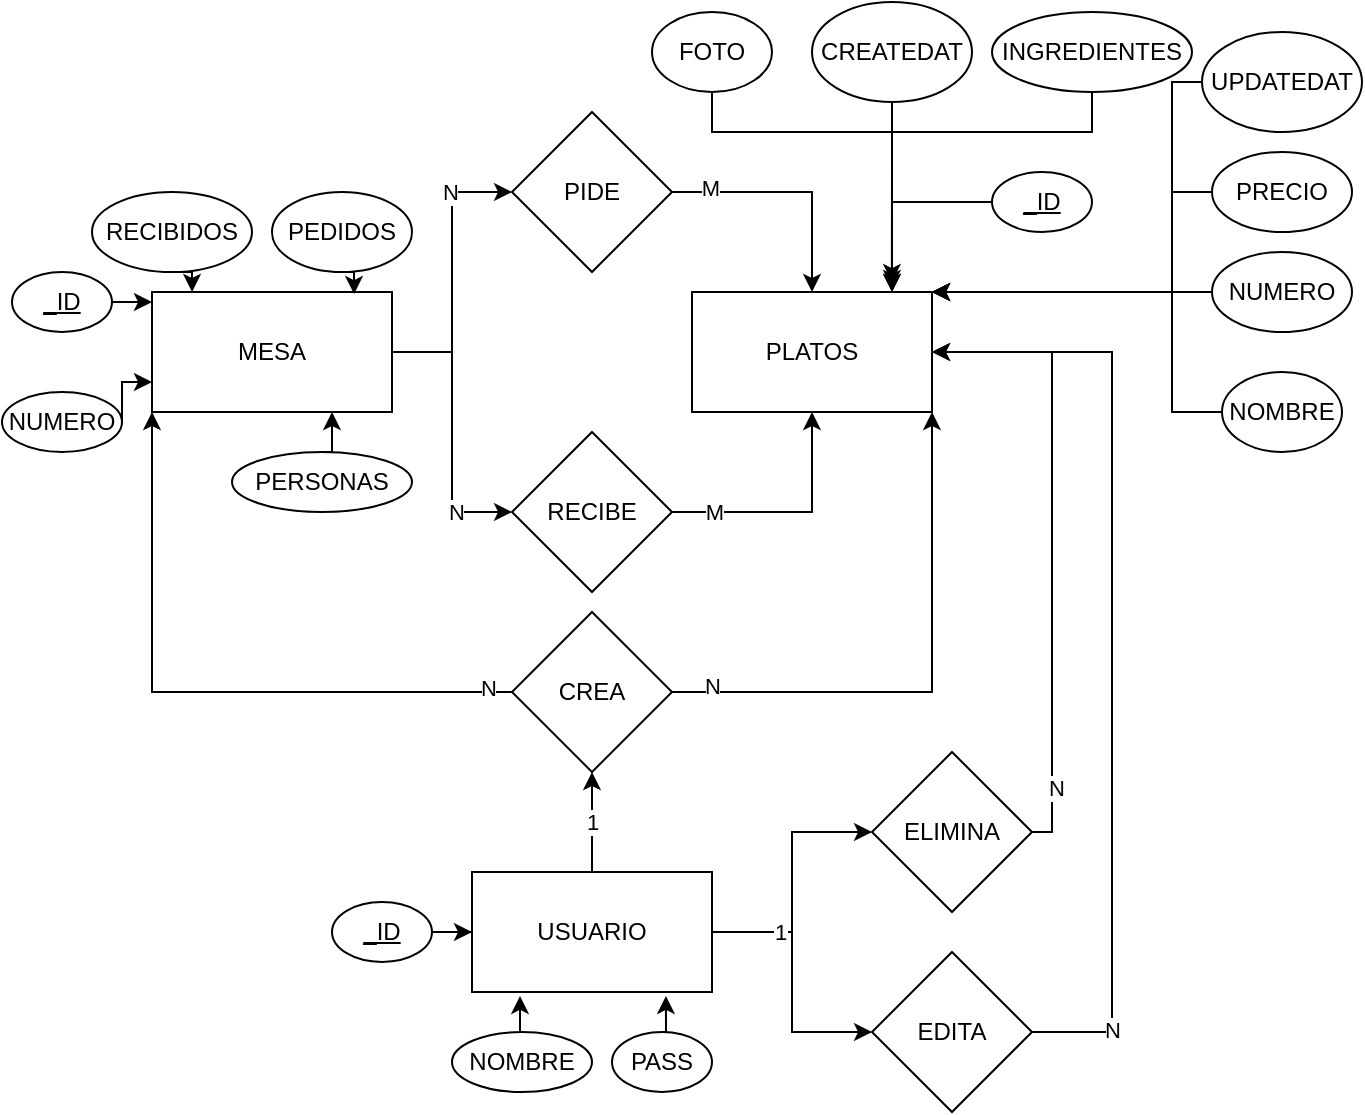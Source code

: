 <mxfile version="21.3.7" type="device">
  <diagram name="Página-1" id="bqLpTnACxUS1h_Y6VDqq">
    <mxGraphModel dx="758" dy="764" grid="0" gridSize="10" guides="0" tooltips="1" connect="1" arrows="1" fold="1" page="1" pageScale="1" pageWidth="827" pageHeight="1169" math="0" shadow="0">
      <root>
        <mxCell id="0" />
        <mxCell id="1" parent="0" />
        <mxCell id="0AhiDIyF9jXENDNeL1R9-10" style="edgeStyle=orthogonalEdgeStyle;rounded=0;orthogonalLoop=1;jettySize=auto;html=1;exitX=1;exitY=0.5;exitDx=0;exitDy=0;entryX=0;entryY=0.5;entryDx=0;entryDy=0;" edge="1" parent="1" source="0AhiDIyF9jXENDNeL1R9-1" target="0AhiDIyF9jXENDNeL1R9-4">
          <mxGeometry relative="1" as="geometry" />
        </mxCell>
        <mxCell id="0AhiDIyF9jXENDNeL1R9-27" value="N" style="edgeLabel;html=1;align=center;verticalAlign=middle;resizable=0;points=[];" vertex="1" connectable="0" parent="0AhiDIyF9jXENDNeL1R9-10">
          <mxGeometry x="0.571" y="-1" relative="1" as="geometry">
            <mxPoint x="-1" y="-1" as="offset" />
          </mxGeometry>
        </mxCell>
        <mxCell id="0AhiDIyF9jXENDNeL1R9-12" style="edgeStyle=orthogonalEdgeStyle;rounded=0;orthogonalLoop=1;jettySize=auto;html=1;entryX=0;entryY=0.5;entryDx=0;entryDy=0;" edge="1" parent="1" source="0AhiDIyF9jXENDNeL1R9-1" target="0AhiDIyF9jXENDNeL1R9-5">
          <mxGeometry relative="1" as="geometry" />
        </mxCell>
        <mxCell id="0AhiDIyF9jXENDNeL1R9-29" value="N" style="edgeLabel;html=1;align=center;verticalAlign=middle;resizable=0;points=[];" vertex="1" connectable="0" parent="0AhiDIyF9jXENDNeL1R9-12">
          <mxGeometry x="0.6" relative="1" as="geometry">
            <mxPoint as="offset" />
          </mxGeometry>
        </mxCell>
        <mxCell id="0AhiDIyF9jXENDNeL1R9-1" value="MESA" style="rounded=0;whiteSpace=wrap;html=1;" vertex="1" parent="1">
          <mxGeometry x="80" y="190" width="120" height="60" as="geometry" />
        </mxCell>
        <mxCell id="0AhiDIyF9jXENDNeL1R9-2" value="PLATOS" style="rounded=0;whiteSpace=wrap;html=1;" vertex="1" parent="1">
          <mxGeometry x="350" y="190" width="120" height="60" as="geometry" />
        </mxCell>
        <mxCell id="0AhiDIyF9jXENDNeL1R9-15" value="1" style="edgeStyle=orthogonalEdgeStyle;rounded=0;orthogonalLoop=1;jettySize=auto;html=1;entryX=0.5;entryY=1;entryDx=0;entryDy=0;" edge="1" parent="1" source="0AhiDIyF9jXENDNeL1R9-3" target="0AhiDIyF9jXENDNeL1R9-14">
          <mxGeometry relative="1" as="geometry" />
        </mxCell>
        <mxCell id="0AhiDIyF9jXENDNeL1R9-20" style="edgeStyle=orthogonalEdgeStyle;rounded=0;orthogonalLoop=1;jettySize=auto;html=1;entryX=0;entryY=0.5;entryDx=0;entryDy=0;" edge="1" parent="1" source="0AhiDIyF9jXENDNeL1R9-3" target="0AhiDIyF9jXENDNeL1R9-19">
          <mxGeometry relative="1" as="geometry" />
        </mxCell>
        <mxCell id="0AhiDIyF9jXENDNeL1R9-21" style="edgeStyle=orthogonalEdgeStyle;rounded=0;orthogonalLoop=1;jettySize=auto;html=1;entryX=0;entryY=0.5;entryDx=0;entryDy=0;" edge="1" parent="1" source="0AhiDIyF9jXENDNeL1R9-3" target="0AhiDIyF9jXENDNeL1R9-18">
          <mxGeometry relative="1" as="geometry" />
        </mxCell>
        <mxCell id="0AhiDIyF9jXENDNeL1R9-33" value="1" style="edgeLabel;html=1;align=center;verticalAlign=middle;resizable=0;points=[];" vertex="1" connectable="0" parent="0AhiDIyF9jXENDNeL1R9-21">
          <mxGeometry x="-0.477" relative="1" as="geometry">
            <mxPoint as="offset" />
          </mxGeometry>
        </mxCell>
        <mxCell id="0AhiDIyF9jXENDNeL1R9-3" value="USUARIO" style="rounded=0;whiteSpace=wrap;html=1;" vertex="1" parent="1">
          <mxGeometry x="240" y="480" width="120" height="60" as="geometry" />
        </mxCell>
        <mxCell id="0AhiDIyF9jXENDNeL1R9-11" style="edgeStyle=orthogonalEdgeStyle;rounded=0;orthogonalLoop=1;jettySize=auto;html=1;exitX=1;exitY=0.5;exitDx=0;exitDy=0;entryX=0.5;entryY=0;entryDx=0;entryDy=0;" edge="1" parent="1" source="0AhiDIyF9jXENDNeL1R9-4" target="0AhiDIyF9jXENDNeL1R9-2">
          <mxGeometry relative="1" as="geometry" />
        </mxCell>
        <mxCell id="0AhiDIyF9jXENDNeL1R9-28" value="M" style="edgeLabel;html=1;align=center;verticalAlign=middle;resizable=0;points=[];" vertex="1" connectable="0" parent="0AhiDIyF9jXENDNeL1R9-11">
          <mxGeometry x="-0.683" y="2" relative="1" as="geometry">
            <mxPoint as="offset" />
          </mxGeometry>
        </mxCell>
        <mxCell id="0AhiDIyF9jXENDNeL1R9-4" value="PIDE" style="rhombus;whiteSpace=wrap;html=1;" vertex="1" parent="1">
          <mxGeometry x="260" y="100" width="80" height="80" as="geometry" />
        </mxCell>
        <mxCell id="0AhiDIyF9jXENDNeL1R9-13" style="edgeStyle=orthogonalEdgeStyle;rounded=0;orthogonalLoop=1;jettySize=auto;html=1;entryX=0.5;entryY=1;entryDx=0;entryDy=0;" edge="1" parent="1" source="0AhiDIyF9jXENDNeL1R9-5" target="0AhiDIyF9jXENDNeL1R9-2">
          <mxGeometry relative="1" as="geometry" />
        </mxCell>
        <mxCell id="0AhiDIyF9jXENDNeL1R9-30" value="M" style="edgeLabel;html=1;align=center;verticalAlign=middle;resizable=0;points=[];" vertex="1" connectable="0" parent="0AhiDIyF9jXENDNeL1R9-13">
          <mxGeometry x="-0.65" relative="1" as="geometry">
            <mxPoint as="offset" />
          </mxGeometry>
        </mxCell>
        <mxCell id="0AhiDIyF9jXENDNeL1R9-5" value="RECIBE" style="rhombus;whiteSpace=wrap;html=1;" vertex="1" parent="1">
          <mxGeometry x="260" y="260" width="80" height="80" as="geometry" />
        </mxCell>
        <mxCell id="0AhiDIyF9jXENDNeL1R9-16" style="edgeStyle=orthogonalEdgeStyle;rounded=0;orthogonalLoop=1;jettySize=auto;html=1;exitX=1;exitY=0.5;exitDx=0;exitDy=0;entryX=1;entryY=1;entryDx=0;entryDy=0;" edge="1" parent="1" source="0AhiDIyF9jXENDNeL1R9-14" target="0AhiDIyF9jXENDNeL1R9-2">
          <mxGeometry relative="1" as="geometry" />
        </mxCell>
        <mxCell id="0AhiDIyF9jXENDNeL1R9-32" value="N" style="edgeLabel;html=1;align=center;verticalAlign=middle;resizable=0;points=[];" vertex="1" connectable="0" parent="0AhiDIyF9jXENDNeL1R9-16">
          <mxGeometry x="-0.852" y="3" relative="1" as="geometry">
            <mxPoint as="offset" />
          </mxGeometry>
        </mxCell>
        <mxCell id="0AhiDIyF9jXENDNeL1R9-17" style="edgeStyle=orthogonalEdgeStyle;rounded=0;orthogonalLoop=1;jettySize=auto;html=1;entryX=0;entryY=1;entryDx=0;entryDy=0;" edge="1" parent="1" source="0AhiDIyF9jXENDNeL1R9-14" target="0AhiDIyF9jXENDNeL1R9-1">
          <mxGeometry relative="1" as="geometry" />
        </mxCell>
        <mxCell id="0AhiDIyF9jXENDNeL1R9-31" value="N" style="edgeLabel;html=1;align=center;verticalAlign=middle;resizable=0;points=[];" vertex="1" connectable="0" parent="0AhiDIyF9jXENDNeL1R9-17">
          <mxGeometry x="-0.925" y="-2" relative="1" as="geometry">
            <mxPoint as="offset" />
          </mxGeometry>
        </mxCell>
        <mxCell id="0AhiDIyF9jXENDNeL1R9-14" value="CREA" style="rhombus;whiteSpace=wrap;html=1;" vertex="1" parent="1">
          <mxGeometry x="260" y="350" width="80" height="80" as="geometry" />
        </mxCell>
        <mxCell id="0AhiDIyF9jXENDNeL1R9-23" style="edgeStyle=orthogonalEdgeStyle;rounded=0;orthogonalLoop=1;jettySize=auto;html=1;entryX=1;entryY=0.5;entryDx=0;entryDy=0;" edge="1" parent="1" source="0AhiDIyF9jXENDNeL1R9-18" target="0AhiDIyF9jXENDNeL1R9-2">
          <mxGeometry relative="1" as="geometry">
            <Array as="points">
              <mxPoint x="560" y="560" />
              <mxPoint x="560" y="220" />
            </Array>
          </mxGeometry>
        </mxCell>
        <mxCell id="0AhiDIyF9jXENDNeL1R9-35" value="N" style="edgeLabel;html=1;align=center;verticalAlign=middle;resizable=0;points=[];" vertex="1" connectable="0" parent="0AhiDIyF9jXENDNeL1R9-23">
          <mxGeometry x="-0.826" relative="1" as="geometry">
            <mxPoint as="offset" />
          </mxGeometry>
        </mxCell>
        <mxCell id="0AhiDIyF9jXENDNeL1R9-18" value="EDITA" style="rhombus;whiteSpace=wrap;html=1;" vertex="1" parent="1">
          <mxGeometry x="440" y="520" width="80" height="80" as="geometry" />
        </mxCell>
        <mxCell id="0AhiDIyF9jXENDNeL1R9-22" style="edgeStyle=orthogonalEdgeStyle;rounded=0;orthogonalLoop=1;jettySize=auto;html=1;entryX=1;entryY=0.5;entryDx=0;entryDy=0;" edge="1" parent="1" source="0AhiDIyF9jXENDNeL1R9-19" target="0AhiDIyF9jXENDNeL1R9-2">
          <mxGeometry relative="1" as="geometry">
            <Array as="points">
              <mxPoint x="530" y="460" />
              <mxPoint x="530" y="220" />
            </Array>
          </mxGeometry>
        </mxCell>
        <mxCell id="0AhiDIyF9jXENDNeL1R9-34" value="N" style="edgeLabel;html=1;align=center;verticalAlign=middle;resizable=0;points=[];" vertex="1" connectable="0" parent="0AhiDIyF9jXENDNeL1R9-22">
          <mxGeometry x="-0.793" y="-2" relative="1" as="geometry">
            <mxPoint as="offset" />
          </mxGeometry>
        </mxCell>
        <mxCell id="0AhiDIyF9jXENDNeL1R9-19" value="ELIMINA" style="rhombus;whiteSpace=wrap;html=1;" vertex="1" parent="1">
          <mxGeometry x="440" y="420" width="80" height="80" as="geometry" />
        </mxCell>
        <mxCell id="0AhiDIyF9jXENDNeL1R9-45" style="edgeStyle=orthogonalEdgeStyle;rounded=0;orthogonalLoop=1;jettySize=auto;html=1;exitX=1;exitY=0.5;exitDx=0;exitDy=0;entryX=0;entryY=0.75;entryDx=0;entryDy=0;" edge="1" parent="1" source="0AhiDIyF9jXENDNeL1R9-36" target="0AhiDIyF9jXENDNeL1R9-1">
          <mxGeometry relative="1" as="geometry">
            <Array as="points">
              <mxPoint x="65" y="235" />
            </Array>
          </mxGeometry>
        </mxCell>
        <mxCell id="0AhiDIyF9jXENDNeL1R9-36" value="NUMERO" style="ellipse;whiteSpace=wrap;html=1;" vertex="1" parent="1">
          <mxGeometry x="5" y="240" width="60" height="30" as="geometry" />
        </mxCell>
        <mxCell id="0AhiDIyF9jXENDNeL1R9-44" style="edgeStyle=orthogonalEdgeStyle;rounded=0;orthogonalLoop=1;jettySize=auto;html=1;exitX=0.5;exitY=0;exitDx=0;exitDy=0;entryX=0.75;entryY=1;entryDx=0;entryDy=0;" edge="1" parent="1" source="0AhiDIyF9jXENDNeL1R9-37" target="0AhiDIyF9jXENDNeL1R9-1">
          <mxGeometry relative="1" as="geometry" />
        </mxCell>
        <mxCell id="0AhiDIyF9jXENDNeL1R9-37" value="PERSONAS" style="ellipse;whiteSpace=wrap;html=1;" vertex="1" parent="1">
          <mxGeometry x="120" y="270" width="90" height="30" as="geometry" />
        </mxCell>
        <mxCell id="0AhiDIyF9jXENDNeL1R9-43" style="edgeStyle=orthogonalEdgeStyle;rounded=0;orthogonalLoop=1;jettySize=auto;html=1;exitX=0.5;exitY=1;exitDx=0;exitDy=0;entryX=0.842;entryY=0.017;entryDx=0;entryDy=0;entryPerimeter=0;" edge="1" parent="1" source="0AhiDIyF9jXENDNeL1R9-38" target="0AhiDIyF9jXENDNeL1R9-1">
          <mxGeometry relative="1" as="geometry" />
        </mxCell>
        <mxCell id="0AhiDIyF9jXENDNeL1R9-38" value="PEDIDOS" style="ellipse;whiteSpace=wrap;html=1;" vertex="1" parent="1">
          <mxGeometry x="140" y="140" width="70" height="40" as="geometry" />
        </mxCell>
        <mxCell id="0AhiDIyF9jXENDNeL1R9-42" style="edgeStyle=orthogonalEdgeStyle;rounded=0;orthogonalLoop=1;jettySize=auto;html=1;exitX=0.5;exitY=1;exitDx=0;exitDy=0;entryX=0.167;entryY=0;entryDx=0;entryDy=0;entryPerimeter=0;" edge="1" parent="1" source="0AhiDIyF9jXENDNeL1R9-39" target="0AhiDIyF9jXENDNeL1R9-1">
          <mxGeometry relative="1" as="geometry" />
        </mxCell>
        <mxCell id="0AhiDIyF9jXENDNeL1R9-39" value="RECIBIDOS" style="ellipse;whiteSpace=wrap;html=1;" vertex="1" parent="1">
          <mxGeometry x="50" y="140" width="80" height="40" as="geometry" />
        </mxCell>
        <mxCell id="0AhiDIyF9jXENDNeL1R9-41" style="edgeStyle=orthogonalEdgeStyle;rounded=0;orthogonalLoop=1;jettySize=auto;html=1;exitX=1;exitY=0.5;exitDx=0;exitDy=0;" edge="1" parent="1" source="0AhiDIyF9jXENDNeL1R9-40">
          <mxGeometry relative="1" as="geometry">
            <mxPoint x="80" y="195" as="targetPoint" />
          </mxGeometry>
        </mxCell>
        <mxCell id="0AhiDIyF9jXENDNeL1R9-40" value="&lt;u&gt;_ID&lt;/u&gt;" style="ellipse;whiteSpace=wrap;html=1;" vertex="1" parent="1">
          <mxGeometry x="10" y="180" width="50" height="30" as="geometry" />
        </mxCell>
        <mxCell id="0AhiDIyF9jXENDNeL1R9-51" style="edgeStyle=orthogonalEdgeStyle;rounded=0;orthogonalLoop=1;jettySize=auto;html=1;entryX=0;entryY=0.5;entryDx=0;entryDy=0;" edge="1" parent="1" source="0AhiDIyF9jXENDNeL1R9-46" target="0AhiDIyF9jXENDNeL1R9-3">
          <mxGeometry relative="1" as="geometry" />
        </mxCell>
        <mxCell id="0AhiDIyF9jXENDNeL1R9-46" value="&lt;u&gt;_ID&lt;/u&gt;" style="ellipse;whiteSpace=wrap;html=1;" vertex="1" parent="1">
          <mxGeometry x="170" y="495" width="50" height="30" as="geometry" />
        </mxCell>
        <mxCell id="0AhiDIyF9jXENDNeL1R9-52" style="edgeStyle=orthogonalEdgeStyle;rounded=0;orthogonalLoop=1;jettySize=auto;html=1;exitX=0.5;exitY=0;exitDx=0;exitDy=0;entryX=0.2;entryY=1.033;entryDx=0;entryDy=0;entryPerimeter=0;" edge="1" parent="1" source="0AhiDIyF9jXENDNeL1R9-47" target="0AhiDIyF9jXENDNeL1R9-3">
          <mxGeometry relative="1" as="geometry" />
        </mxCell>
        <mxCell id="0AhiDIyF9jXENDNeL1R9-47" value="NOMBRE" style="ellipse;whiteSpace=wrap;html=1;" vertex="1" parent="1">
          <mxGeometry x="230" y="560" width="70" height="30" as="geometry" />
        </mxCell>
        <mxCell id="0AhiDIyF9jXENDNeL1R9-54" style="edgeStyle=orthogonalEdgeStyle;rounded=0;orthogonalLoop=1;jettySize=auto;html=1;exitX=0.5;exitY=0;exitDx=0;exitDy=0;entryX=0.808;entryY=1.033;entryDx=0;entryDy=0;entryPerimeter=0;" edge="1" parent="1" source="0AhiDIyF9jXENDNeL1R9-48" target="0AhiDIyF9jXENDNeL1R9-3">
          <mxGeometry relative="1" as="geometry" />
        </mxCell>
        <mxCell id="0AhiDIyF9jXENDNeL1R9-48" value="PASS" style="ellipse;whiteSpace=wrap;html=1;" vertex="1" parent="1">
          <mxGeometry x="310" y="560" width="50" height="30" as="geometry" />
        </mxCell>
        <mxCell id="0AhiDIyF9jXENDNeL1R9-72" style="edgeStyle=orthogonalEdgeStyle;rounded=0;orthogonalLoop=1;jettySize=auto;html=1;entryX=1;entryY=0;entryDx=0;entryDy=0;" edge="1" parent="1" source="0AhiDIyF9jXENDNeL1R9-55" target="0AhiDIyF9jXENDNeL1R9-2">
          <mxGeometry relative="1" as="geometry">
            <Array as="points">
              <mxPoint x="590" y="250" />
              <mxPoint x="590" y="190" />
            </Array>
          </mxGeometry>
        </mxCell>
        <mxCell id="0AhiDIyF9jXENDNeL1R9-55" value="NOMBRE" style="ellipse;whiteSpace=wrap;html=1;" vertex="1" parent="1">
          <mxGeometry x="615" y="230" width="60" height="40" as="geometry" />
        </mxCell>
        <mxCell id="0AhiDIyF9jXENDNeL1R9-63" style="edgeStyle=orthogonalEdgeStyle;rounded=0;orthogonalLoop=1;jettySize=auto;html=1;exitX=0;exitY=0.5;exitDx=0;exitDy=0;entryX=1;entryY=0;entryDx=0;entryDy=0;" edge="1" parent="1" source="0AhiDIyF9jXENDNeL1R9-56" target="0AhiDIyF9jXENDNeL1R9-2">
          <mxGeometry relative="1" as="geometry">
            <Array as="points">
              <mxPoint x="510" y="190" />
              <mxPoint x="510" y="190" />
            </Array>
          </mxGeometry>
        </mxCell>
        <mxCell id="0AhiDIyF9jXENDNeL1R9-56" value="NUMERO" style="ellipse;whiteSpace=wrap;html=1;" vertex="1" parent="1">
          <mxGeometry x="610" y="170" width="70" height="40" as="geometry" />
        </mxCell>
        <mxCell id="0AhiDIyF9jXENDNeL1R9-73" style="edgeStyle=orthogonalEdgeStyle;rounded=0;orthogonalLoop=1;jettySize=auto;html=1;entryX=0.833;entryY=-0.083;entryDx=0;entryDy=0;entryPerimeter=0;" edge="1" parent="1" source="0AhiDIyF9jXENDNeL1R9-57" target="0AhiDIyF9jXENDNeL1R9-2">
          <mxGeometry relative="1" as="geometry">
            <Array as="points">
              <mxPoint x="360" y="110" />
              <mxPoint x="450" y="110" />
            </Array>
          </mxGeometry>
        </mxCell>
        <mxCell id="0AhiDIyF9jXENDNeL1R9-57" value="FOTO" style="ellipse;whiteSpace=wrap;html=1;" vertex="1" parent="1">
          <mxGeometry x="330" y="50" width="60" height="40" as="geometry" />
        </mxCell>
        <mxCell id="0AhiDIyF9jXENDNeL1R9-64" style="edgeStyle=orthogonalEdgeStyle;rounded=0;orthogonalLoop=1;jettySize=auto;html=1;entryX=1;entryY=0;entryDx=0;entryDy=0;" edge="1" parent="1" source="0AhiDIyF9jXENDNeL1R9-58" target="0AhiDIyF9jXENDNeL1R9-2">
          <mxGeometry relative="1" as="geometry">
            <Array as="points">
              <mxPoint x="590" y="140" />
              <mxPoint x="590" y="190" />
            </Array>
          </mxGeometry>
        </mxCell>
        <mxCell id="0AhiDIyF9jXENDNeL1R9-58" value="PRECIO" style="ellipse;whiteSpace=wrap;html=1;" vertex="1" parent="1">
          <mxGeometry x="610" y="120" width="70" height="40" as="geometry" />
        </mxCell>
        <mxCell id="0AhiDIyF9jXENDNeL1R9-66" style="edgeStyle=orthogonalEdgeStyle;rounded=0;orthogonalLoop=1;jettySize=auto;html=1;" edge="1" parent="1" source="0AhiDIyF9jXENDNeL1R9-59">
          <mxGeometry relative="1" as="geometry">
            <mxPoint x="450" y="190" as="targetPoint" />
            <Array as="points">
              <mxPoint x="550" y="110" />
              <mxPoint x="450" y="110" />
              <mxPoint x="450" y="190" />
            </Array>
          </mxGeometry>
        </mxCell>
        <mxCell id="0AhiDIyF9jXENDNeL1R9-59" value="INGREDIENTES" style="ellipse;whiteSpace=wrap;html=1;" vertex="1" parent="1">
          <mxGeometry x="500" y="50" width="100" height="40" as="geometry" />
        </mxCell>
        <mxCell id="0AhiDIyF9jXENDNeL1R9-74" style="edgeStyle=orthogonalEdgeStyle;rounded=0;orthogonalLoop=1;jettySize=auto;html=1;entryX=0.833;entryY=-0.033;entryDx=0;entryDy=0;entryPerimeter=0;" edge="1" parent="1" source="0AhiDIyF9jXENDNeL1R9-60" target="0AhiDIyF9jXENDNeL1R9-2">
          <mxGeometry relative="1" as="geometry" />
        </mxCell>
        <mxCell id="0AhiDIyF9jXENDNeL1R9-60" value="&lt;u&gt;_ID&lt;/u&gt;" style="ellipse;whiteSpace=wrap;html=1;" vertex="1" parent="1">
          <mxGeometry x="500" y="130" width="50" height="30" as="geometry" />
        </mxCell>
        <mxCell id="0AhiDIyF9jXENDNeL1R9-71" style="edgeStyle=orthogonalEdgeStyle;rounded=0;orthogonalLoop=1;jettySize=auto;html=1;" edge="1" parent="1" source="0AhiDIyF9jXENDNeL1R9-61" target="0AhiDIyF9jXENDNeL1R9-2">
          <mxGeometry relative="1" as="geometry">
            <Array as="points">
              <mxPoint x="450" y="180" />
              <mxPoint x="450" y="180" />
            </Array>
          </mxGeometry>
        </mxCell>
        <mxCell id="0AhiDIyF9jXENDNeL1R9-61" value="CREATEDAT" style="ellipse;whiteSpace=wrap;html=1;" vertex="1" parent="1">
          <mxGeometry x="410" y="45" width="80" height="50" as="geometry" />
        </mxCell>
        <mxCell id="0AhiDIyF9jXENDNeL1R9-65" style="edgeStyle=orthogonalEdgeStyle;rounded=0;orthogonalLoop=1;jettySize=auto;html=1;exitX=0;exitY=0.5;exitDx=0;exitDy=0;entryX=1;entryY=0;entryDx=0;entryDy=0;" edge="1" parent="1" source="0AhiDIyF9jXENDNeL1R9-62" target="0AhiDIyF9jXENDNeL1R9-2">
          <mxGeometry relative="1" as="geometry">
            <Array as="points">
              <mxPoint x="590" y="85" />
              <mxPoint x="590" y="190" />
            </Array>
          </mxGeometry>
        </mxCell>
        <mxCell id="0AhiDIyF9jXENDNeL1R9-62" value="UPDATEDAT" style="ellipse;whiteSpace=wrap;html=1;" vertex="1" parent="1">
          <mxGeometry x="605" y="60" width="80" height="50" as="geometry" />
        </mxCell>
      </root>
    </mxGraphModel>
  </diagram>
</mxfile>
